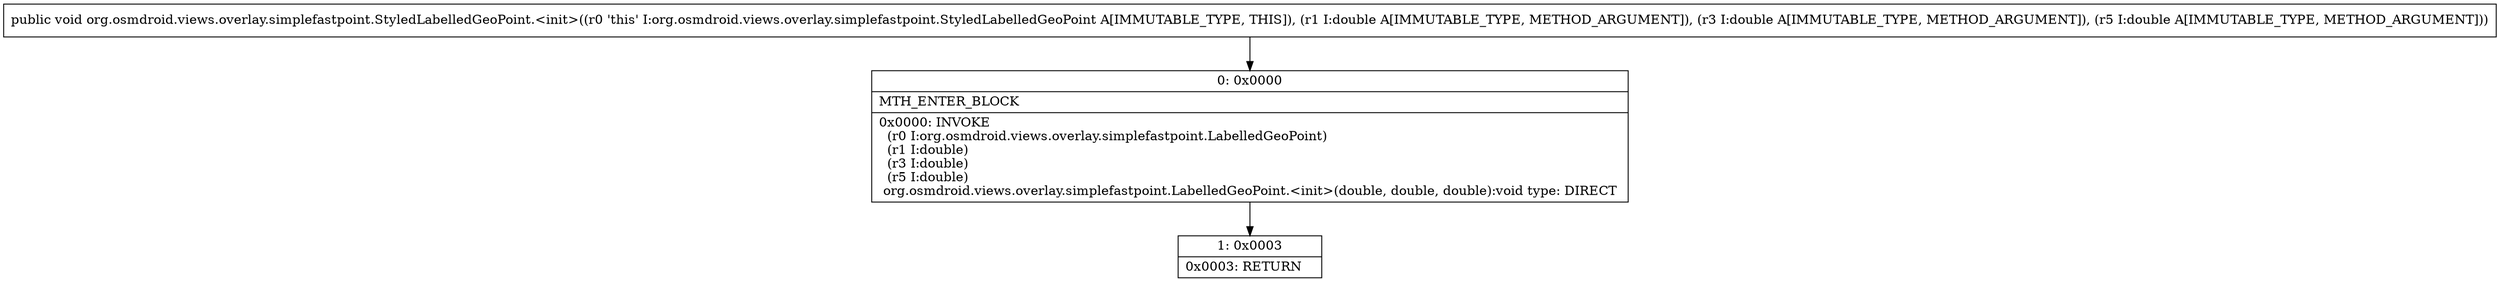 digraph "CFG fororg.osmdroid.views.overlay.simplefastpoint.StyledLabelledGeoPoint.\<init\>(DDD)V" {
Node_0 [shape=record,label="{0\:\ 0x0000|MTH_ENTER_BLOCK\l|0x0000: INVOKE  \l  (r0 I:org.osmdroid.views.overlay.simplefastpoint.LabelledGeoPoint)\l  (r1 I:double)\l  (r3 I:double)\l  (r5 I:double)\l org.osmdroid.views.overlay.simplefastpoint.LabelledGeoPoint.\<init\>(double, double, double):void type: DIRECT \l}"];
Node_1 [shape=record,label="{1\:\ 0x0003|0x0003: RETURN   \l}"];
MethodNode[shape=record,label="{public void org.osmdroid.views.overlay.simplefastpoint.StyledLabelledGeoPoint.\<init\>((r0 'this' I:org.osmdroid.views.overlay.simplefastpoint.StyledLabelledGeoPoint A[IMMUTABLE_TYPE, THIS]), (r1 I:double A[IMMUTABLE_TYPE, METHOD_ARGUMENT]), (r3 I:double A[IMMUTABLE_TYPE, METHOD_ARGUMENT]), (r5 I:double A[IMMUTABLE_TYPE, METHOD_ARGUMENT])) }"];
MethodNode -> Node_0;
Node_0 -> Node_1;
}

